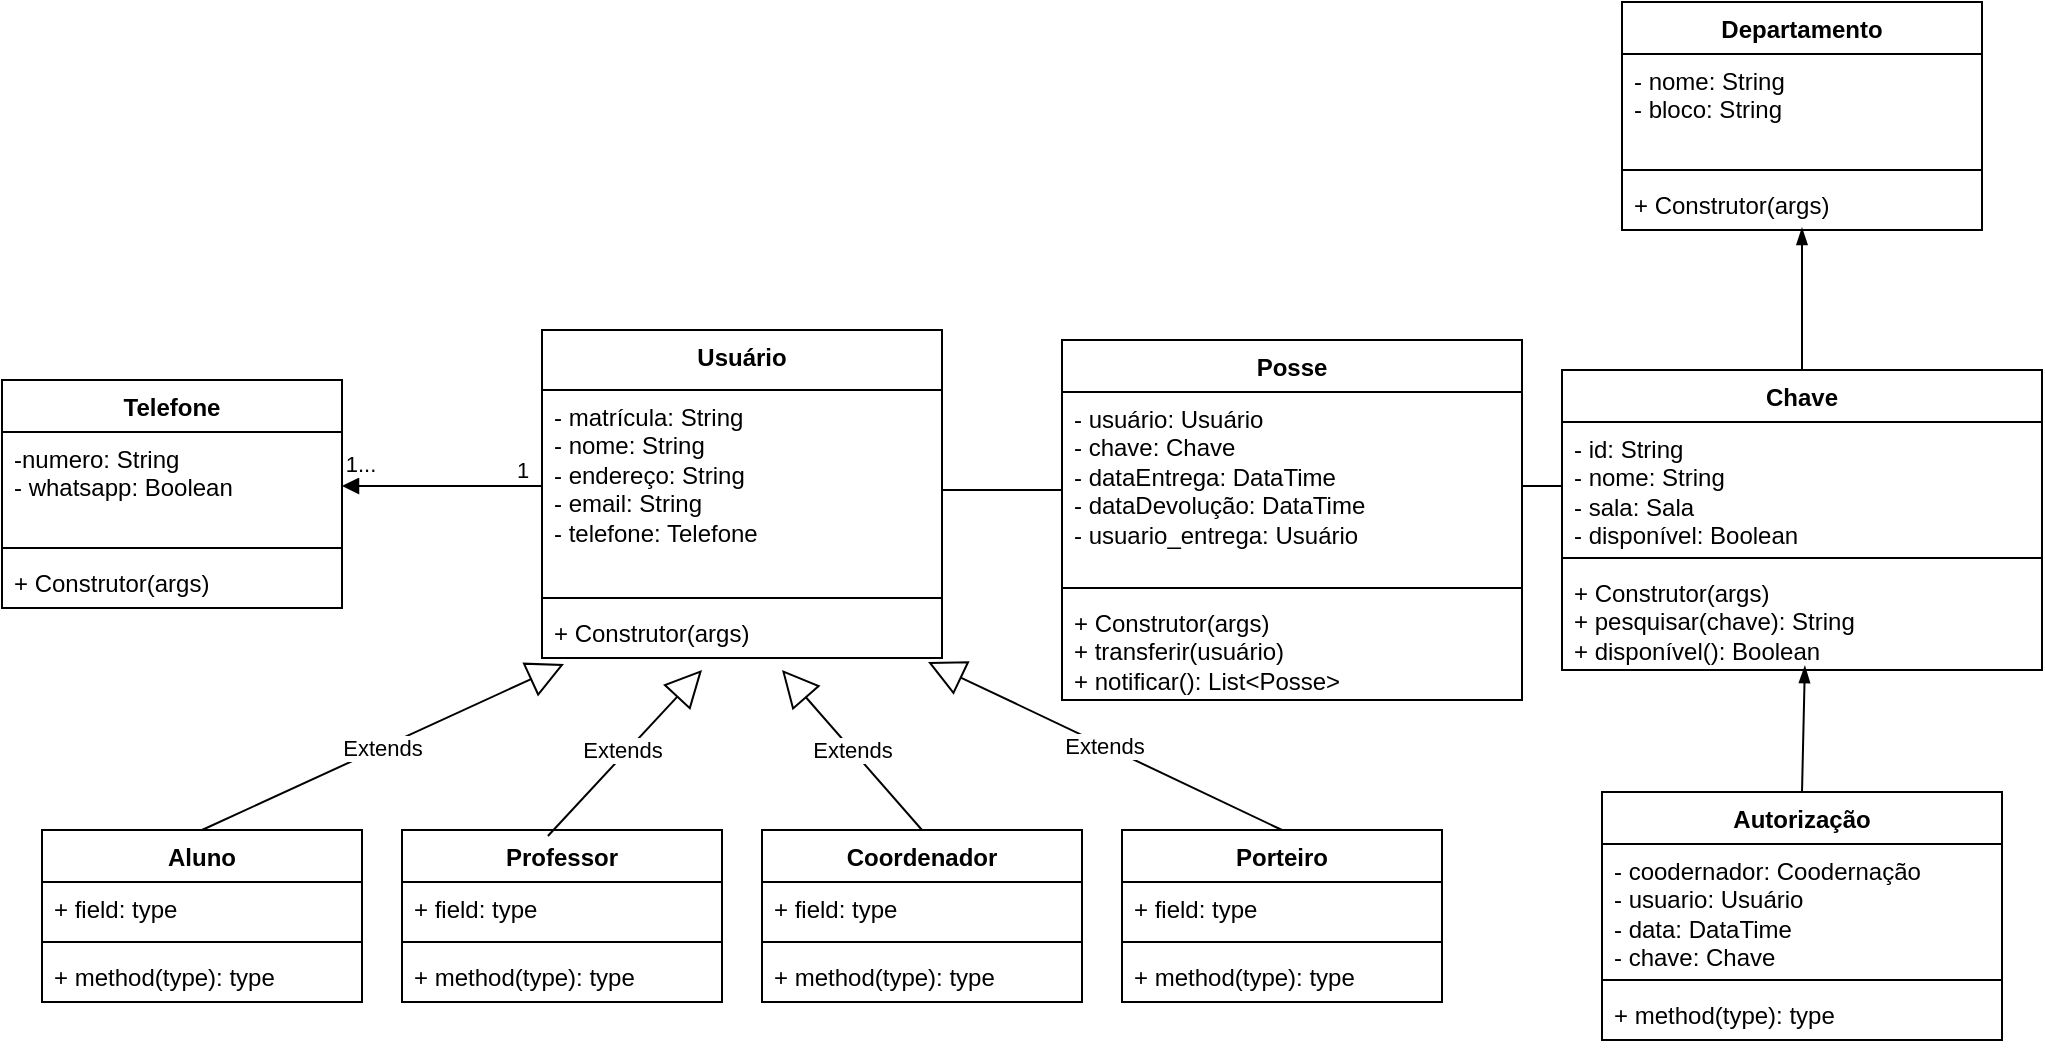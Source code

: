 <div class="mxgraph" style="max-width:100%;border:1px solid transparent;" data-mxgraph="{&quot;highlight&quot;:&quot;#0000ff&quot;,&quot;nav&quot;:true,&quot;resize&quot;:true,&quot;toolbar&quot;:&quot;zoom layers tags lightbox&quot;,&quot;edit&quot;:&quot;_blank&quot;,&quot;xml&quot;:&quot;&lt;mxfile host=\&quot;app.diagrams.net\&quot; modified=\&quot;2023-11-27T12:41:44.248Z\&quot; agent=\&quot;Mozilla/5.0 (X11; Linux x86_64) AppleWebKit/537.36 (KHTML, like Gecko) Chrome/118.0.0.0 Safari/537.36\&quot; etag=\&quot;bdDdO03aBG1o5-hnNggv\&quot; version=\&quot;22.1.4\&quot; type=\&quot;google\&quot;&gt;\n  &lt;diagram name=\&quot;Página-1\&quot; id=\&quot;5RjolrXJ5xIiqX68p7FF\&quot;&gt;\n    &lt;mxGraphModel dx=\&quot;1947\&quot; dy=\&quot;1647\&quot; grid=\&quot;1\&quot; gridSize=\&quot;10\&quot; guides=\&quot;1\&quot; tooltips=\&quot;1\&quot; connect=\&quot;1\&quot; arrows=\&quot;1\&quot; fold=\&quot;1\&quot; page=\&quot;1\&quot; pageScale=\&quot;1\&quot; pageWidth=\&quot;827\&quot; pageHeight=\&quot;1169\&quot; math=\&quot;0\&quot; shadow=\&quot;0\&quot;&gt;\n      &lt;root&gt;\n        &lt;mxCell id=\&quot;0\&quot; /&gt;\n        &lt;mxCell id=\&quot;1\&quot; parent=\&quot;0\&quot; /&gt;\n        &lt;mxCell id=\&quot;FC__0p2ePISTInMvMSEd-16\&quot; value=\&quot;Usuário\&quot; style=\&quot;swimlane;fontStyle=1;align=center;verticalAlign=top;childLayout=stackLayout;horizontal=1;startSize=30;horizontalStack=0;resizeParent=1;resizeParentMax=0;resizeLast=0;collapsible=1;marginBottom=0;whiteSpace=wrap;html=1;\&quot; parent=\&quot;1\&quot; vertex=\&quot;1\&quot;&gt;\n          &lt;mxGeometry x=\&quot;240\&quot; y=\&quot;50\&quot; width=\&quot;200\&quot; height=\&quot;164\&quot; as=\&quot;geometry\&quot; /&gt;\n        &lt;/mxCell&gt;\n        &lt;mxCell id=\&quot;FC__0p2ePISTInMvMSEd-17\&quot; value=\&quot;- matrícula: String&amp;lt;br&amp;gt;- nome: String&amp;lt;br&amp;gt;- endereço: String&amp;lt;br&amp;gt;- email: String&amp;lt;br&amp;gt;- telefone: Telefone\&quot; style=\&quot;text;strokeColor=none;fillColor=none;align=left;verticalAlign=top;spacingLeft=4;spacingRight=4;overflow=hidden;rotatable=0;points=[[0,0.5],[1,0.5]];portConstraint=eastwest;whiteSpace=wrap;html=1;\&quot; parent=\&quot;FC__0p2ePISTInMvMSEd-16\&quot; vertex=\&quot;1\&quot;&gt;\n          &lt;mxGeometry y=\&quot;30\&quot; width=\&quot;200\&quot; height=\&quot;100\&quot; as=\&quot;geometry\&quot; /&gt;\n        &lt;/mxCell&gt;\n        &lt;mxCell id=\&quot;FC__0p2ePISTInMvMSEd-18\&quot; value=\&quot;\&quot; style=\&quot;line;strokeWidth=1;fillColor=none;align=left;verticalAlign=middle;spacingTop=-1;spacingLeft=3;spacingRight=3;rotatable=0;labelPosition=right;points=[];portConstraint=eastwest;strokeColor=inherit;\&quot; parent=\&quot;FC__0p2ePISTInMvMSEd-16\&quot; vertex=\&quot;1\&quot;&gt;\n          &lt;mxGeometry y=\&quot;130\&quot; width=\&quot;200\&quot; height=\&quot;8\&quot; as=\&quot;geometry\&quot; /&gt;\n        &lt;/mxCell&gt;\n        &lt;mxCell id=\&quot;FC__0p2ePISTInMvMSEd-19\&quot; value=\&quot;+ Construtor(args)\&quot; style=\&quot;text;strokeColor=none;fillColor=none;align=left;verticalAlign=top;spacingLeft=4;spacingRight=4;overflow=hidden;rotatable=0;points=[[0,0.5],[1,0.5]];portConstraint=eastwest;whiteSpace=wrap;html=1;\&quot; parent=\&quot;FC__0p2ePISTInMvMSEd-16\&quot; vertex=\&quot;1\&quot;&gt;\n          &lt;mxGeometry y=\&quot;138\&quot; width=\&quot;200\&quot; height=\&quot;26\&quot; as=\&quot;geometry\&quot; /&gt;\n        &lt;/mxCell&gt;\n        &lt;mxCell id=\&quot;FC__0p2ePISTInMvMSEd-24\&quot; value=\&quot;Professor\&quot; style=\&quot;swimlane;fontStyle=1;align=center;verticalAlign=top;childLayout=stackLayout;horizontal=1;startSize=26;horizontalStack=0;resizeParent=1;resizeParentMax=0;resizeLast=0;collapsible=1;marginBottom=0;whiteSpace=wrap;html=1;\&quot; parent=\&quot;1\&quot; vertex=\&quot;1\&quot;&gt;\n          &lt;mxGeometry x=\&quot;170\&quot; y=\&quot;300\&quot; width=\&quot;160\&quot; height=\&quot;86\&quot; as=\&quot;geometry\&quot; /&gt;\n        &lt;/mxCell&gt;\n        &lt;mxCell id=\&quot;FC__0p2ePISTInMvMSEd-25\&quot; value=\&quot;+ field: type\&quot; style=\&quot;text;strokeColor=none;fillColor=none;align=left;verticalAlign=top;spacingLeft=4;spacingRight=4;overflow=hidden;rotatable=0;points=[[0,0.5],[1,0.5]];portConstraint=eastwest;whiteSpace=wrap;html=1;\&quot; parent=\&quot;FC__0p2ePISTInMvMSEd-24\&quot; vertex=\&quot;1\&quot;&gt;\n          &lt;mxGeometry y=\&quot;26\&quot; width=\&quot;160\&quot; height=\&quot;26\&quot; as=\&quot;geometry\&quot; /&gt;\n        &lt;/mxCell&gt;\n        &lt;mxCell id=\&quot;FC__0p2ePISTInMvMSEd-26\&quot; value=\&quot;\&quot; style=\&quot;line;strokeWidth=1;fillColor=none;align=left;verticalAlign=middle;spacingTop=-1;spacingLeft=3;spacingRight=3;rotatable=0;labelPosition=right;points=[];portConstraint=eastwest;strokeColor=inherit;\&quot; parent=\&quot;FC__0p2ePISTInMvMSEd-24\&quot; vertex=\&quot;1\&quot;&gt;\n          &lt;mxGeometry y=\&quot;52\&quot; width=\&quot;160\&quot; height=\&quot;8\&quot; as=\&quot;geometry\&quot; /&gt;\n        &lt;/mxCell&gt;\n        &lt;mxCell id=\&quot;FC__0p2ePISTInMvMSEd-27\&quot; value=\&quot;+ method(type): type\&quot; style=\&quot;text;strokeColor=none;fillColor=none;align=left;verticalAlign=top;spacingLeft=4;spacingRight=4;overflow=hidden;rotatable=0;points=[[0,0.5],[1,0.5]];portConstraint=eastwest;whiteSpace=wrap;html=1;\&quot; parent=\&quot;FC__0p2ePISTInMvMSEd-24\&quot; vertex=\&quot;1\&quot;&gt;\n          &lt;mxGeometry y=\&quot;60\&quot; width=\&quot;160\&quot; height=\&quot;26\&quot; as=\&quot;geometry\&quot; /&gt;\n        &lt;/mxCell&gt;\n        &lt;mxCell id=\&quot;FC__0p2ePISTInMvMSEd-28\&quot; value=\&quot;Coordenador\&quot; style=\&quot;swimlane;fontStyle=1;align=center;verticalAlign=top;childLayout=stackLayout;horizontal=1;startSize=26;horizontalStack=0;resizeParent=1;resizeParentMax=0;resizeLast=0;collapsible=1;marginBottom=0;whiteSpace=wrap;html=1;\&quot; parent=\&quot;1\&quot; vertex=\&quot;1\&quot;&gt;\n          &lt;mxGeometry x=\&quot;350\&quot; y=\&quot;300\&quot; width=\&quot;160\&quot; height=\&quot;86\&quot; as=\&quot;geometry\&quot; /&gt;\n        &lt;/mxCell&gt;\n        &lt;mxCell id=\&quot;FC__0p2ePISTInMvMSEd-29\&quot; value=\&quot;+ field: type\&quot; style=\&quot;text;strokeColor=none;fillColor=none;align=left;verticalAlign=top;spacingLeft=4;spacingRight=4;overflow=hidden;rotatable=0;points=[[0,0.5],[1,0.5]];portConstraint=eastwest;whiteSpace=wrap;html=1;\&quot; parent=\&quot;FC__0p2ePISTInMvMSEd-28\&quot; vertex=\&quot;1\&quot;&gt;\n          &lt;mxGeometry y=\&quot;26\&quot; width=\&quot;160\&quot; height=\&quot;26\&quot; as=\&quot;geometry\&quot; /&gt;\n        &lt;/mxCell&gt;\n        &lt;mxCell id=\&quot;FC__0p2ePISTInMvMSEd-30\&quot; value=\&quot;\&quot; style=\&quot;line;strokeWidth=1;fillColor=none;align=left;verticalAlign=middle;spacingTop=-1;spacingLeft=3;spacingRight=3;rotatable=0;labelPosition=right;points=[];portConstraint=eastwest;strokeColor=inherit;\&quot; parent=\&quot;FC__0p2ePISTInMvMSEd-28\&quot; vertex=\&quot;1\&quot;&gt;\n          &lt;mxGeometry y=\&quot;52\&quot; width=\&quot;160\&quot; height=\&quot;8\&quot; as=\&quot;geometry\&quot; /&gt;\n        &lt;/mxCell&gt;\n        &lt;mxCell id=\&quot;FC__0p2ePISTInMvMSEd-31\&quot; value=\&quot;+ method(type): type\&quot; style=\&quot;text;strokeColor=none;fillColor=none;align=left;verticalAlign=top;spacingLeft=4;spacingRight=4;overflow=hidden;rotatable=0;points=[[0,0.5],[1,0.5]];portConstraint=eastwest;whiteSpace=wrap;html=1;\&quot; parent=\&quot;FC__0p2ePISTInMvMSEd-28\&quot; vertex=\&quot;1\&quot;&gt;\n          &lt;mxGeometry y=\&quot;60\&quot; width=\&quot;160\&quot; height=\&quot;26\&quot; as=\&quot;geometry\&quot; /&gt;\n        &lt;/mxCell&gt;\n        &lt;mxCell id=\&quot;FC__0p2ePISTInMvMSEd-32\&quot; value=\&quot;Aluno\&quot; style=\&quot;swimlane;fontStyle=1;align=center;verticalAlign=top;childLayout=stackLayout;horizontal=1;startSize=26;horizontalStack=0;resizeParent=1;resizeParentMax=0;resizeLast=0;collapsible=1;marginBottom=0;whiteSpace=wrap;html=1;\&quot; parent=\&quot;1\&quot; vertex=\&quot;1\&quot;&gt;\n          &lt;mxGeometry x=\&quot;-10\&quot; y=\&quot;300\&quot; width=\&quot;160\&quot; height=\&quot;86\&quot; as=\&quot;geometry\&quot; /&gt;\n        &lt;/mxCell&gt;\n        &lt;mxCell id=\&quot;FC__0p2ePISTInMvMSEd-33\&quot; value=\&quot;+ field: type\&quot; style=\&quot;text;strokeColor=none;fillColor=none;align=left;verticalAlign=top;spacingLeft=4;spacingRight=4;overflow=hidden;rotatable=0;points=[[0,0.5],[1,0.5]];portConstraint=eastwest;whiteSpace=wrap;html=1;\&quot; parent=\&quot;FC__0p2ePISTInMvMSEd-32\&quot; vertex=\&quot;1\&quot;&gt;\n          &lt;mxGeometry y=\&quot;26\&quot; width=\&quot;160\&quot; height=\&quot;26\&quot; as=\&quot;geometry\&quot; /&gt;\n        &lt;/mxCell&gt;\n        &lt;mxCell id=\&quot;FC__0p2ePISTInMvMSEd-34\&quot; value=\&quot;\&quot; style=\&quot;line;strokeWidth=1;fillColor=none;align=left;verticalAlign=middle;spacingTop=-1;spacingLeft=3;spacingRight=3;rotatable=0;labelPosition=right;points=[];portConstraint=eastwest;strokeColor=inherit;\&quot; parent=\&quot;FC__0p2ePISTInMvMSEd-32\&quot; vertex=\&quot;1\&quot;&gt;\n          &lt;mxGeometry y=\&quot;52\&quot; width=\&quot;160\&quot; height=\&quot;8\&quot; as=\&quot;geometry\&quot; /&gt;\n        &lt;/mxCell&gt;\n        &lt;mxCell id=\&quot;FC__0p2ePISTInMvMSEd-35\&quot; value=\&quot;+ method(type): type\&quot; style=\&quot;text;strokeColor=none;fillColor=none;align=left;verticalAlign=top;spacingLeft=4;spacingRight=4;overflow=hidden;rotatable=0;points=[[0,0.5],[1,0.5]];portConstraint=eastwest;whiteSpace=wrap;html=1;\&quot; parent=\&quot;FC__0p2ePISTInMvMSEd-32\&quot; vertex=\&quot;1\&quot;&gt;\n          &lt;mxGeometry y=\&quot;60\&quot; width=\&quot;160\&quot; height=\&quot;26\&quot; as=\&quot;geometry\&quot; /&gt;\n        &lt;/mxCell&gt;\n        &lt;mxCell id=\&quot;FC__0p2ePISTInMvMSEd-36\&quot; value=\&quot;Extends\&quot; style=\&quot;endArrow=block;endSize=16;endFill=0;html=1;rounded=0;exitX=0.5;exitY=0;exitDx=0;exitDy=0;entryX=0.055;entryY=1.115;entryDx=0;entryDy=0;entryPerimeter=0;\&quot; parent=\&quot;1\&quot; source=\&quot;FC__0p2ePISTInMvMSEd-32\&quot; target=\&quot;FC__0p2ePISTInMvMSEd-19\&quot; edge=\&quot;1\&quot;&gt;\n          &lt;mxGeometry width=\&quot;160\&quot; relative=\&quot;1\&quot; as=\&quot;geometry\&quot;&gt;\n            &lt;mxPoint x=\&quot;110\&quot; y=\&quot;290\&quot; as=\&quot;sourcePoint\&quot; /&gt;\n            &lt;mxPoint x=\&quot;230\&quot; y=\&quot;210\&quot; as=\&quot;targetPoint\&quot; /&gt;\n          &lt;/mxGeometry&gt;\n        &lt;/mxCell&gt;\n        &lt;mxCell id=\&quot;FC__0p2ePISTInMvMSEd-37\&quot; value=\&quot;Extends\&quot; style=\&quot;endArrow=block;endSize=16;endFill=0;html=1;rounded=0;exitX=0.456;exitY=0.035;exitDx=0;exitDy=0;exitPerimeter=0;fillColor=#f5f5f5;strokeColor=#000000;\&quot; parent=\&quot;1\&quot; source=\&quot;FC__0p2ePISTInMvMSEd-24\&quot; edge=\&quot;1\&quot;&gt;\n          &lt;mxGeometry x=\&quot;0.002\&quot; y=\&quot;2\&quot; width=\&quot;160\&quot; relative=\&quot;1\&quot; as=\&quot;geometry\&quot;&gt;\n            &lt;mxPoint x=\&quot;280\&quot; y=\&quot;300\&quot; as=\&quot;sourcePoint\&quot; /&gt;\n            &lt;mxPoint x=\&quot;320\&quot; y=\&quot;220\&quot; as=\&quot;targetPoint\&quot; /&gt;\n            &lt;mxPoint as=\&quot;offset\&quot; /&gt;\n          &lt;/mxGeometry&gt;\n        &lt;/mxCell&gt;\n        &lt;mxCell id=\&quot;FC__0p2ePISTInMvMSEd-38\&quot; value=\&quot;Extends\&quot; style=\&quot;endArrow=block;endSize=16;endFill=0;html=1;rounded=0;exitX=0.5;exitY=0;exitDx=0;exitDy=0;entryX=0.965;entryY=1.077;entryDx=0;entryDy=0;entryPerimeter=0;\&quot; parent=\&quot;1\&quot; source=\&quot;FC__0p2ePISTInMvMSEd-39\&quot; target=\&quot;FC__0p2ePISTInMvMSEd-19\&quot; edge=\&quot;1\&quot;&gt;\n          &lt;mxGeometry width=\&quot;160\&quot; relative=\&quot;1\&quot; as=\&quot;geometry\&quot;&gt;\n            &lt;mxPoint x=\&quot;560\&quot; y=\&quot;299\&quot; as=\&quot;sourcePoint\&quot; /&gt;\n            &lt;mxPoint x=\&quot;470\&quot; y=\&quot;200\&quot; as=\&quot;targetPoint\&quot; /&gt;\n          &lt;/mxGeometry&gt;\n        &lt;/mxCell&gt;\n        &lt;mxCell id=\&quot;FC__0p2ePISTInMvMSEd-39\&quot; value=\&quot;Porteiro\&quot; style=\&quot;swimlane;fontStyle=1;align=center;verticalAlign=top;childLayout=stackLayout;horizontal=1;startSize=26;horizontalStack=0;resizeParent=1;resizeParentMax=0;resizeLast=0;collapsible=1;marginBottom=0;whiteSpace=wrap;html=1;\&quot; parent=\&quot;1\&quot; vertex=\&quot;1\&quot;&gt;\n          &lt;mxGeometry x=\&quot;530\&quot; y=\&quot;300\&quot; width=\&quot;160\&quot; height=\&quot;86\&quot; as=\&quot;geometry\&quot; /&gt;\n        &lt;/mxCell&gt;\n        &lt;mxCell id=\&quot;FC__0p2ePISTInMvMSEd-40\&quot; value=\&quot;+ field: type\&quot; style=\&quot;text;strokeColor=none;fillColor=none;align=left;verticalAlign=top;spacingLeft=4;spacingRight=4;overflow=hidden;rotatable=0;points=[[0,0.5],[1,0.5]];portConstraint=eastwest;whiteSpace=wrap;html=1;\&quot; parent=\&quot;FC__0p2ePISTInMvMSEd-39\&quot; vertex=\&quot;1\&quot;&gt;\n          &lt;mxGeometry y=\&quot;26\&quot; width=\&quot;160\&quot; height=\&quot;26\&quot; as=\&quot;geometry\&quot; /&gt;\n        &lt;/mxCell&gt;\n        &lt;mxCell id=\&quot;FC__0p2ePISTInMvMSEd-41\&quot; value=\&quot;\&quot; style=\&quot;line;strokeWidth=1;fillColor=none;align=left;verticalAlign=middle;spacingTop=-1;spacingLeft=3;spacingRight=3;rotatable=0;labelPosition=right;points=[];portConstraint=eastwest;strokeColor=inherit;\&quot; parent=\&quot;FC__0p2ePISTInMvMSEd-39\&quot; vertex=\&quot;1\&quot;&gt;\n          &lt;mxGeometry y=\&quot;52\&quot; width=\&quot;160\&quot; height=\&quot;8\&quot; as=\&quot;geometry\&quot; /&gt;\n        &lt;/mxCell&gt;\n        &lt;mxCell id=\&quot;FC__0p2ePISTInMvMSEd-42\&quot; value=\&quot;+ method(type): type\&quot; style=\&quot;text;strokeColor=none;fillColor=none;align=left;verticalAlign=top;spacingLeft=4;spacingRight=4;overflow=hidden;rotatable=0;points=[[0,0.5],[1,0.5]];portConstraint=eastwest;whiteSpace=wrap;html=1;\&quot; parent=\&quot;FC__0p2ePISTInMvMSEd-39\&quot; vertex=\&quot;1\&quot;&gt;\n          &lt;mxGeometry y=\&quot;60\&quot; width=\&quot;160\&quot; height=\&quot;26\&quot; as=\&quot;geometry\&quot; /&gt;\n        &lt;/mxCell&gt;\n        &lt;mxCell id=\&quot;FC__0p2ePISTInMvMSEd-43\&quot; value=\&quot;Extends\&quot; style=\&quot;endArrow=block;endSize=16;endFill=0;html=1;rounded=0;exitX=0.5;exitY=0;exitDx=0;exitDy=0;\&quot; parent=\&quot;1\&quot; source=\&quot;FC__0p2ePISTInMvMSEd-28\&quot; edge=\&quot;1\&quot;&gt;\n          &lt;mxGeometry width=\&quot;160\&quot; relative=\&quot;1\&quot; as=\&quot;geometry\&quot;&gt;\n            &lt;mxPoint x=\&quot;330\&quot; y=\&quot;250\&quot; as=\&quot;sourcePoint\&quot; /&gt;\n            &lt;mxPoint x=\&quot;360\&quot; y=\&quot;220\&quot; as=\&quot;targetPoint\&quot; /&gt;\n          &lt;/mxGeometry&gt;\n        &lt;/mxCell&gt;\n        &lt;mxCell id=\&quot;FC__0p2ePISTInMvMSEd-44\&quot; value=\&quot;Telefone\&quot; style=\&quot;swimlane;fontStyle=1;align=center;verticalAlign=top;childLayout=stackLayout;horizontal=1;startSize=26;horizontalStack=0;resizeParent=1;resizeParentMax=0;resizeLast=0;collapsible=1;marginBottom=0;whiteSpace=wrap;html=1;\&quot; parent=\&quot;1\&quot; vertex=\&quot;1\&quot;&gt;\n          &lt;mxGeometry x=\&quot;-30\&quot; y=\&quot;75\&quot; width=\&quot;170\&quot; height=\&quot;114\&quot; as=\&quot;geometry\&quot; /&gt;\n        &lt;/mxCell&gt;\n        &lt;mxCell id=\&quot;FC__0p2ePISTInMvMSEd-45\&quot; value=\&quot;-numero: String&amp;lt;br&amp;gt;- whatsapp: Boolean\&quot; style=\&quot;text;strokeColor=none;fillColor=none;align=left;verticalAlign=top;spacingLeft=4;spacingRight=4;overflow=hidden;rotatable=0;points=[[0,0.5],[1,0.5]];portConstraint=eastwest;whiteSpace=wrap;html=1;\&quot; parent=\&quot;FC__0p2ePISTInMvMSEd-44\&quot; vertex=\&quot;1\&quot;&gt;\n          &lt;mxGeometry y=\&quot;26\&quot; width=\&quot;170\&quot; height=\&quot;54\&quot; as=\&quot;geometry\&quot; /&gt;\n        &lt;/mxCell&gt;\n        &lt;mxCell id=\&quot;FC__0p2ePISTInMvMSEd-46\&quot; value=\&quot;\&quot; style=\&quot;line;strokeWidth=1;fillColor=none;align=left;verticalAlign=middle;spacingTop=-1;spacingLeft=3;spacingRight=3;rotatable=0;labelPosition=right;points=[];portConstraint=eastwest;strokeColor=inherit;\&quot; parent=\&quot;FC__0p2ePISTInMvMSEd-44\&quot; vertex=\&quot;1\&quot;&gt;\n          &lt;mxGeometry y=\&quot;80\&quot; width=\&quot;170\&quot; height=\&quot;8\&quot; as=\&quot;geometry\&quot; /&gt;\n        &lt;/mxCell&gt;\n        &lt;mxCell id=\&quot;FC__0p2ePISTInMvMSEd-47\&quot; value=\&quot;+ Construtor(args)\&quot; style=\&quot;text;strokeColor=none;fillColor=none;align=left;verticalAlign=top;spacingLeft=4;spacingRight=4;overflow=hidden;rotatable=0;points=[[0,0.5],[1,0.5]];portConstraint=eastwest;whiteSpace=wrap;html=1;\&quot; parent=\&quot;FC__0p2ePISTInMvMSEd-44\&quot; vertex=\&quot;1\&quot;&gt;\n          &lt;mxGeometry y=\&quot;88\&quot; width=\&quot;170\&quot; height=\&quot;26\&quot; as=\&quot;geometry\&quot; /&gt;\n        &lt;/mxCell&gt;\n        &lt;mxCell id=\&quot;FC__0p2ePISTInMvMSEd-49\&quot; value=\&quot;\&quot; style=\&quot;html=1;verticalAlign=bottom;endArrow=block;curved=0;rounded=0;entryX=1;entryY=0.5;entryDx=0;entryDy=0;\&quot; parent=\&quot;1\&quot; target=\&quot;FC__0p2ePISTInMvMSEd-45\&quot; edge=\&quot;1\&quot;&gt;\n          &lt;mxGeometry width=\&quot;80\&quot; relative=\&quot;1\&quot; as=\&quot;geometry\&quot;&gt;\n            &lt;mxPoint x=\&quot;240\&quot; y=\&quot;128\&quot; as=\&quot;sourcePoint\&quot; /&gt;\n            &lt;mxPoint x=\&quot;310\&quot; y=\&quot;140\&quot; as=\&quot;targetPoint\&quot; /&gt;\n          &lt;/mxGeometry&gt;\n        &lt;/mxCell&gt;\n        &lt;mxCell id=\&quot;FC__0p2ePISTInMvMSEd-50\&quot; value=\&quot;1\&quot; style=\&quot;edgeLabel;html=1;align=center;verticalAlign=middle;resizable=0;points=[];\&quot; parent=\&quot;FC__0p2ePISTInMvMSEd-49\&quot; vertex=\&quot;1\&quot; connectable=\&quot;0\&quot;&gt;\n          &lt;mxGeometry x=\&quot;-0.34\&quot; y=\&quot;2\&quot; relative=\&quot;1\&quot; as=\&quot;geometry\&quot;&gt;\n            &lt;mxPoint x=\&quot;23\&quot; y=\&quot;-10\&quot; as=\&quot;offset\&quot; /&gt;\n          &lt;/mxGeometry&gt;\n        &lt;/mxCell&gt;\n        &lt;mxCell id=\&quot;FC__0p2ePISTInMvMSEd-55\&quot; value=\&quot;1...\&quot; style=\&quot;edgeLabel;html=1;align=center;verticalAlign=middle;resizable=0;points=[];\&quot; parent=\&quot;1\&quot; vertex=\&quot;1\&quot; connectable=\&quot;0\&quot;&gt;\n          &lt;mxGeometry x=\&quot;170\&quot; y=\&quot;90\&quot; as=\&quot;geometry\&quot;&gt;\n            &lt;mxPoint x=\&quot;-21\&quot; y=\&quot;27\&quot; as=\&quot;offset\&quot; /&gt;\n          &lt;/mxGeometry&gt;\n        &lt;/mxCell&gt;\n        &lt;mxCell id=\&quot;FC__0p2ePISTInMvMSEd-57\&quot; value=\&quot;Chave\&quot; style=\&quot;swimlane;fontStyle=1;align=center;verticalAlign=top;childLayout=stackLayout;horizontal=1;startSize=26;horizontalStack=0;resizeParent=1;resizeParentMax=0;resizeLast=0;collapsible=1;marginBottom=0;whiteSpace=wrap;html=1;\&quot; parent=\&quot;1\&quot; vertex=\&quot;1\&quot;&gt;\n          &lt;mxGeometry x=\&quot;750\&quot; y=\&quot;70\&quot; width=\&quot;240\&quot; height=\&quot;150\&quot; as=\&quot;geometry\&quot; /&gt;\n        &lt;/mxCell&gt;\n        &lt;mxCell id=\&quot;FC__0p2ePISTInMvMSEd-58\&quot; value=\&quot;- id: String&amp;lt;br&amp;gt;- nome: String&amp;lt;br&amp;gt;- sala: Sala&amp;lt;br&amp;gt;- disponível: Boolean\&quot; style=\&quot;text;strokeColor=none;fillColor=none;align=left;verticalAlign=top;spacingLeft=4;spacingRight=4;overflow=hidden;rotatable=0;points=[[0,0.5],[1,0.5]];portConstraint=eastwest;whiteSpace=wrap;html=1;\&quot; parent=\&quot;FC__0p2ePISTInMvMSEd-57\&quot; vertex=\&quot;1\&quot;&gt;\n          &lt;mxGeometry y=\&quot;26\&quot; width=\&quot;240\&quot; height=\&quot;64\&quot; as=\&quot;geometry\&quot; /&gt;\n        &lt;/mxCell&gt;\n        &lt;mxCell id=\&quot;FC__0p2ePISTInMvMSEd-59\&quot; value=\&quot;\&quot; style=\&quot;line;strokeWidth=1;fillColor=none;align=left;verticalAlign=middle;spacingTop=-1;spacingLeft=3;spacingRight=3;rotatable=0;labelPosition=right;points=[];portConstraint=eastwest;strokeColor=inherit;\&quot; parent=\&quot;FC__0p2ePISTInMvMSEd-57\&quot; vertex=\&quot;1\&quot;&gt;\n          &lt;mxGeometry y=\&quot;90\&quot; width=\&quot;240\&quot; height=\&quot;8\&quot; as=\&quot;geometry\&quot; /&gt;\n        &lt;/mxCell&gt;\n        &lt;mxCell id=\&quot;FC__0p2ePISTInMvMSEd-60\&quot; value=\&quot;+ Construtor(args)&amp;lt;br&amp;gt;+ pesquisar(chave): String&amp;lt;br&amp;gt;+ disponível(): Boolean\&quot; style=\&quot;text;strokeColor=none;fillColor=none;align=left;verticalAlign=top;spacingLeft=4;spacingRight=4;overflow=hidden;rotatable=0;points=[[0,0.5],[1,0.5]];portConstraint=eastwest;whiteSpace=wrap;html=1;\&quot; parent=\&quot;FC__0p2ePISTInMvMSEd-57\&quot; vertex=\&quot;1\&quot;&gt;\n          &lt;mxGeometry y=\&quot;98\&quot; width=\&quot;240\&quot; height=\&quot;52\&quot; as=\&quot;geometry\&quot; /&gt;\n        &lt;/mxCell&gt;\n        &lt;mxCell id=\&quot;FC__0p2ePISTInMvMSEd-65\&quot; value=\&quot;Posse\&quot; style=\&quot;swimlane;fontStyle=1;align=center;verticalAlign=top;childLayout=stackLayout;horizontal=1;startSize=26;horizontalStack=0;resizeParent=1;resizeParentMax=0;resizeLast=0;collapsible=1;marginBottom=0;whiteSpace=wrap;html=1;\&quot; parent=\&quot;1\&quot; vertex=\&quot;1\&quot;&gt;\n          &lt;mxGeometry x=\&quot;500\&quot; y=\&quot;55\&quot; width=\&quot;230\&quot; height=\&quot;180\&quot; as=\&quot;geometry\&quot; /&gt;\n        &lt;/mxCell&gt;\n        &lt;mxCell id=\&quot;FC__0p2ePISTInMvMSEd-66\&quot; value=\&quot;- usuário: Usuário&amp;lt;br&amp;gt;- chave: Chave&amp;lt;br&amp;gt;- dataEntrega: DataTime&amp;lt;br&amp;gt;- dataDevolução: DataTime&amp;lt;br&amp;gt;- usuario_entrega: Usuário\&quot; style=\&quot;text;strokeColor=none;fillColor=none;align=left;verticalAlign=top;spacingLeft=4;spacingRight=4;overflow=hidden;rotatable=0;points=[[0,0.5],[1,0.5]];portConstraint=eastwest;whiteSpace=wrap;html=1;\&quot; parent=\&quot;FC__0p2ePISTInMvMSEd-65\&quot; vertex=\&quot;1\&quot;&gt;\n          &lt;mxGeometry y=\&quot;26\&quot; width=\&quot;230\&quot; height=\&quot;94\&quot; as=\&quot;geometry\&quot; /&gt;\n        &lt;/mxCell&gt;\n        &lt;mxCell id=\&quot;FC__0p2ePISTInMvMSEd-67\&quot; value=\&quot;\&quot; style=\&quot;line;strokeWidth=1;fillColor=none;align=left;verticalAlign=middle;spacingTop=-1;spacingLeft=3;spacingRight=3;rotatable=0;labelPosition=right;points=[];portConstraint=eastwest;strokeColor=inherit;\&quot; parent=\&quot;FC__0p2ePISTInMvMSEd-65\&quot; vertex=\&quot;1\&quot;&gt;\n          &lt;mxGeometry y=\&quot;120\&quot; width=\&quot;230\&quot; height=\&quot;8\&quot; as=\&quot;geometry\&quot; /&gt;\n        &lt;/mxCell&gt;\n        &lt;mxCell id=\&quot;FC__0p2ePISTInMvMSEd-68\&quot; value=\&quot;+ Construtor(args)&amp;lt;br&amp;gt;+ transferir(usuário)&amp;lt;br&amp;gt;+ notificar(): List&amp;amp;lt;Posse&amp;amp;gt;\&quot; style=\&quot;text;strokeColor=none;fillColor=none;align=left;verticalAlign=top;spacingLeft=4;spacingRight=4;overflow=hidden;rotatable=0;points=[[0,0.5],[1,0.5]];portConstraint=eastwest;whiteSpace=wrap;html=1;\&quot; parent=\&quot;FC__0p2ePISTInMvMSEd-65\&quot; vertex=\&quot;1\&quot;&gt;\n          &lt;mxGeometry y=\&quot;128\&quot; width=\&quot;230\&quot; height=\&quot;52\&quot; as=\&quot;geometry\&quot; /&gt;\n        &lt;/mxCell&gt;\n        &lt;mxCell id=\&quot;FC__0p2ePISTInMvMSEd-69\&quot; value=\&quot;\&quot; style=\&quot;html=1;verticalAlign=bottom;endArrow=none;curved=0;rounded=0;entryX=1;entryY=0.5;entryDx=0;entryDy=0;endFill=0;\&quot; parent=\&quot;1\&quot; target=\&quot;FC__0p2ePISTInMvMSEd-17\&quot; edge=\&quot;1\&quot;&gt;\n          &lt;mxGeometry width=\&quot;80\&quot; relative=\&quot;1\&quot; as=\&quot;geometry\&quot;&gt;\n            &lt;mxPoint x=\&quot;500\&quot; y=\&quot;130\&quot; as=\&quot;sourcePoint\&quot; /&gt;\n            &lt;mxPoint x=\&quot;440\&quot; y=\&quot;131.5\&quot; as=\&quot;targetPoint\&quot; /&gt;\n          &lt;/mxGeometry&gt;\n        &lt;/mxCell&gt;\n        &lt;mxCell id=\&quot;FC__0p2ePISTInMvMSEd-71\&quot; value=\&quot;\&quot; style=\&quot;html=1;verticalAlign=bottom;endArrow=none;curved=0;rounded=0;entryX=1;entryY=0.5;entryDx=0;entryDy=0;exitX=0;exitY=0.5;exitDx=0;exitDy=0;endFill=0;\&quot; parent=\&quot;1\&quot; source=\&quot;FC__0p2ePISTInMvMSEd-58\&quot; target=\&quot;FC__0p2ePISTInMvMSEd-66\&quot; edge=\&quot;1\&quot;&gt;\n          &lt;mxGeometry width=\&quot;80\&quot; relative=\&quot;1\&quot; as=\&quot;geometry\&quot;&gt;\n            &lt;mxPoint x=\&quot;740\&quot; y=\&quot;131.5\&quot; as=\&quot;sourcePoint\&quot; /&gt;\n            &lt;mxPoint x=\&quot;680\&quot; y=\&quot;131.5\&quot; as=\&quot;targetPoint\&quot; /&gt;\n          &lt;/mxGeometry&gt;\n        &lt;/mxCell&gt;\n        &lt;mxCell id=\&quot;FC__0p2ePISTInMvMSEd-72\&quot; value=\&quot;Departamento\&quot; style=\&quot;swimlane;fontStyle=1;align=center;verticalAlign=top;childLayout=stackLayout;horizontal=1;startSize=26;horizontalStack=0;resizeParent=1;resizeParentMax=0;resizeLast=0;collapsible=1;marginBottom=0;whiteSpace=wrap;html=1;\&quot; parent=\&quot;1\&quot; vertex=\&quot;1\&quot;&gt;\n          &lt;mxGeometry x=\&quot;780\&quot; y=\&quot;-114\&quot; width=\&quot;180\&quot; height=\&quot;114\&quot; as=\&quot;geometry\&quot; /&gt;\n        &lt;/mxCell&gt;\n        &lt;mxCell id=\&quot;FC__0p2ePISTInMvMSEd-73\&quot; value=\&quot;- nome: String&amp;lt;br&amp;gt;- bloco: String\&quot; style=\&quot;text;strokeColor=none;fillColor=none;align=left;verticalAlign=top;spacingLeft=4;spacingRight=4;overflow=hidden;rotatable=0;points=[[0,0.5],[1,0.5]];portConstraint=eastwest;whiteSpace=wrap;html=1;\&quot; parent=\&quot;FC__0p2ePISTInMvMSEd-72\&quot; vertex=\&quot;1\&quot;&gt;\n          &lt;mxGeometry y=\&quot;26\&quot; width=\&quot;180\&quot; height=\&quot;54\&quot; as=\&quot;geometry\&quot; /&gt;\n        &lt;/mxCell&gt;\n        &lt;mxCell id=\&quot;FC__0p2ePISTInMvMSEd-74\&quot; value=\&quot;\&quot; style=\&quot;line;strokeWidth=1;fillColor=none;align=left;verticalAlign=middle;spacingTop=-1;spacingLeft=3;spacingRight=3;rotatable=0;labelPosition=right;points=[];portConstraint=eastwest;strokeColor=inherit;\&quot; parent=\&quot;FC__0p2ePISTInMvMSEd-72\&quot; vertex=\&quot;1\&quot;&gt;\n          &lt;mxGeometry y=\&quot;80\&quot; width=\&quot;180\&quot; height=\&quot;8\&quot; as=\&quot;geometry\&quot; /&gt;\n        &lt;/mxCell&gt;\n        &lt;mxCell id=\&quot;FC__0p2ePISTInMvMSEd-75\&quot; value=\&quot;+ Construtor(args)\&quot; style=\&quot;text;strokeColor=none;fillColor=none;align=left;verticalAlign=top;spacingLeft=4;spacingRight=4;overflow=hidden;rotatable=0;points=[[0,0.5],[1,0.5]];portConstraint=eastwest;whiteSpace=wrap;html=1;\&quot; parent=\&quot;FC__0p2ePISTInMvMSEd-72\&quot; vertex=\&quot;1\&quot;&gt;\n          &lt;mxGeometry y=\&quot;88\&quot; width=\&quot;180\&quot; height=\&quot;26\&quot; as=\&quot;geometry\&quot; /&gt;\n        &lt;/mxCell&gt;\n        &lt;mxCell id=\&quot;FC__0p2ePISTInMvMSEd-77\&quot; value=\&quot;\&quot; style=\&quot;endArrow=blockThin;endFill=1;endSize=6;html=1;rounded=0;exitX=0.5;exitY=0;exitDx=0;exitDy=0;entryX=0.5;entryY=0.962;entryDx=0;entryDy=0;entryPerimeter=0;\&quot; parent=\&quot;1\&quot; source=\&quot;FC__0p2ePISTInMvMSEd-57\&quot; target=\&quot;FC__0p2ePISTInMvMSEd-75\&quot; edge=\&quot;1\&quot;&gt;\n          &lt;mxGeometry width=\&quot;160\&quot; relative=\&quot;1\&quot; as=\&quot;geometry\&quot;&gt;\n            &lt;mxPoint x=\&quot;750\&quot; y=\&quot;30\&quot; as=\&quot;sourcePoint\&quot; /&gt;\n            &lt;mxPoint x=\&quot;910\&quot; y=\&quot;30\&quot; as=\&quot;targetPoint\&quot; /&gt;\n          &lt;/mxGeometry&gt;\n        &lt;/mxCell&gt;\n        &lt;mxCell id=\&quot;FC__0p2ePISTInMvMSEd-79\&quot; value=\&quot;Autorização\&quot; style=\&quot;swimlane;fontStyle=1;align=center;verticalAlign=top;childLayout=stackLayout;horizontal=1;startSize=26;horizontalStack=0;resizeParent=1;resizeParentMax=0;resizeLast=0;collapsible=1;marginBottom=0;whiteSpace=wrap;html=1;\&quot; parent=\&quot;1\&quot; vertex=\&quot;1\&quot;&gt;\n          &lt;mxGeometry x=\&quot;770\&quot; y=\&quot;281\&quot; width=\&quot;200\&quot; height=\&quot;124\&quot; as=\&quot;geometry\&quot; /&gt;\n        &lt;/mxCell&gt;\n        &lt;mxCell id=\&quot;FC__0p2ePISTInMvMSEd-80\&quot; value=\&quot;- coodernador: Coodernação&amp;lt;br&amp;gt;- usuario: Usuário&amp;lt;br&amp;gt;- data: DataTime&amp;lt;br&amp;gt;- chave: Chave&amp;lt;br&amp;gt;\&quot; style=\&quot;text;strokeColor=none;fillColor=none;align=left;verticalAlign=top;spacingLeft=4;spacingRight=4;overflow=hidden;rotatable=0;points=[[0,0.5],[1,0.5]];portConstraint=eastwest;whiteSpace=wrap;html=1;\&quot; parent=\&quot;FC__0p2ePISTInMvMSEd-79\&quot; vertex=\&quot;1\&quot;&gt;\n          &lt;mxGeometry y=\&quot;26\&quot; width=\&quot;200\&quot; height=\&quot;64\&quot; as=\&quot;geometry\&quot; /&gt;\n        &lt;/mxCell&gt;\n        &lt;mxCell id=\&quot;FC__0p2ePISTInMvMSEd-81\&quot; value=\&quot;\&quot; style=\&quot;line;strokeWidth=1;fillColor=none;align=left;verticalAlign=middle;spacingTop=-1;spacingLeft=3;spacingRight=3;rotatable=0;labelPosition=right;points=[];portConstraint=eastwest;strokeColor=inherit;\&quot; parent=\&quot;FC__0p2ePISTInMvMSEd-79\&quot; vertex=\&quot;1\&quot;&gt;\n          &lt;mxGeometry y=\&quot;90\&quot; width=\&quot;200\&quot; height=\&quot;8\&quot; as=\&quot;geometry\&quot; /&gt;\n        &lt;/mxCell&gt;\n        &lt;mxCell id=\&quot;FC__0p2ePISTInMvMSEd-82\&quot; value=\&quot;+ method(type): type\&quot; style=\&quot;text;strokeColor=none;fillColor=none;align=left;verticalAlign=top;spacingLeft=4;spacingRight=4;overflow=hidden;rotatable=0;points=[[0,0.5],[1,0.5]];portConstraint=eastwest;whiteSpace=wrap;html=1;\&quot; parent=\&quot;FC__0p2ePISTInMvMSEd-79\&quot; vertex=\&quot;1\&quot;&gt;\n          &lt;mxGeometry y=\&quot;98\&quot; width=\&quot;200\&quot; height=\&quot;26\&quot; as=\&quot;geometry\&quot; /&gt;\n        &lt;/mxCell&gt;\n        &lt;mxCell id=\&quot;FC__0p2ePISTInMvMSEd-83\&quot; value=\&quot;\&quot; style=\&quot;endArrow=blockThin;endFill=1;endSize=6;html=1;rounded=0;exitX=0.5;exitY=0;exitDx=0;exitDy=0;entryX=0.506;entryY=0.962;entryDx=0;entryDy=0;entryPerimeter=0;\&quot; parent=\&quot;1\&quot; source=\&quot;FC__0p2ePISTInMvMSEd-79\&quot; target=\&quot;FC__0p2ePISTInMvMSEd-60\&quot; edge=\&quot;1\&quot;&gt;\n          &lt;mxGeometry width=\&quot;160\&quot; relative=\&quot;1\&quot; as=\&quot;geometry\&quot;&gt;\n            &lt;mxPoint x=\&quot;827\&quot; y=\&quot;265\&quot; as=\&quot;sourcePoint\&quot; /&gt;\n            &lt;mxPoint x=\&quot;827\&quot; y=\&quot;190\&quot; as=\&quot;targetPoint\&quot; /&gt;\n          &lt;/mxGeometry&gt;\n        &lt;/mxCell&gt;\n      &lt;/root&gt;\n    &lt;/mxGraphModel&gt;\n  &lt;/diagram&gt;\n&lt;/mxfile&gt;\n&quot;}"></div>
<script type="text/javascript" src="https://viewer.diagrams.net/js/viewer-static.min.js"></script>
